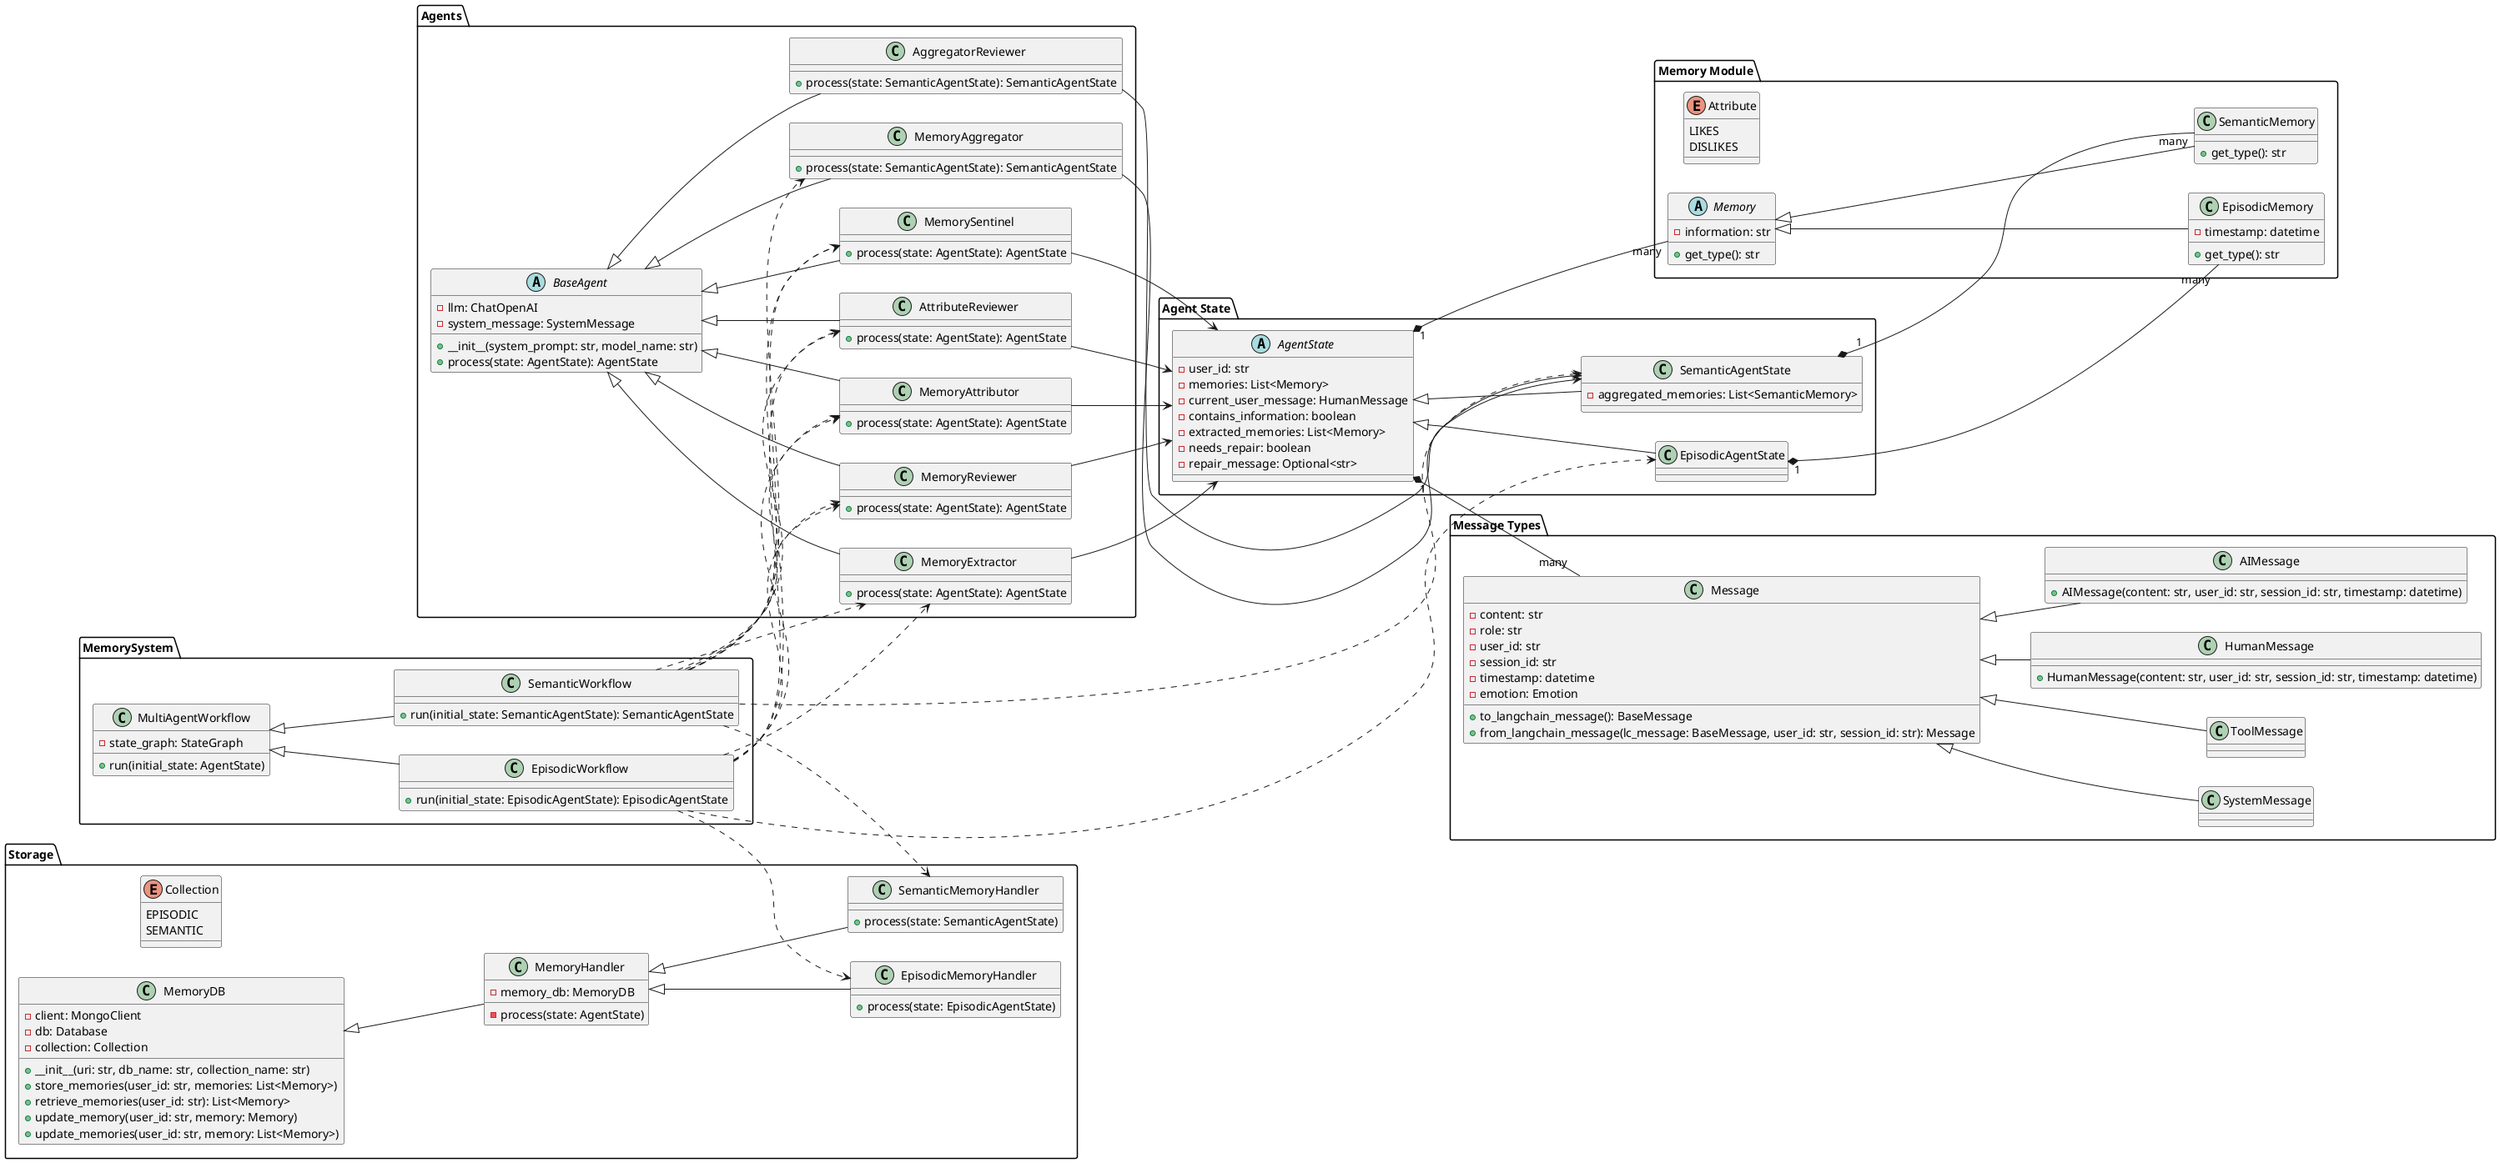 @startuml

left to right direction

package "Memory Module" {
    enum Attribute {
        LIKES
        DISLIKES
    }

    abstract class Memory {
        - information: str
        + get_type(): str
    }
    
    class SemanticMemory {
        + get_type(): str
    }
    
    class EpisodicMemory {
        - timestamp: datetime
        + get_type(): str
    }
    
    Memory <|-- SemanticMemory
    Memory <|-- EpisodicMemory
}

package "Message Types" {
    class Message {
        - content: str
        - role: str
        - user_id: str
        - session_id: str
        - timestamp: datetime
        - emotion: Emotion
        + to_langchain_message(): BaseMessage
        + from_langchain_message(lc_message: BaseMessage, user_id: str, session_id: str): Message
    }

    class HumanMessage {
        + HumanMessage(content: str, user_id: str, session_id: str, timestamp: datetime)
    }

    class AIMessage {
        + AIMessage(content: str, user_id: str, session_id: str, timestamp: datetime)
    }

    class SystemMessage
    class ToolMessage
    
    Message <|-- HumanMessage
    Message <|-- SystemMessage
    Message <|-- AIMessage
    Message <|-- ToolMessage
}

package "Agent State" {
    abstract class AgentState {
        - user_id: str
        - memories: List<Memory>
        - current_user_message: HumanMessage
        - contains_information: boolean
        - extracted_memories: List<Memory>
        - needs_repair: boolean
        - repair_message: Optional<str>
    }
    
    class SemanticAgentState {
        - aggregated_memories: List<SemanticMemory>
    }
    
    class EpisodicAgentState {
    }
    
    AgentState <|-- SemanticAgentState
    AgentState <|-- EpisodicAgentState
}

package "Agents" {
    abstract class BaseAgent {
        - llm: ChatOpenAI
        - system_message: SystemMessage
        + __init__(system_prompt: str, model_name: str)
        + process(state: AgentState): AgentState
    }
    
    class MemorySentinel {
        + process(state: AgentState): AgentState
    }
    
    class MemoryExtractor {
        + process(state: AgentState): AgentState
    }
    
    class MemoryReviewer {
        + process(state: AgentState): AgentState
    }
    
    class MemoryAttributor {
        + process(state: AgentState): AgentState
    }
    
    class AttributeReviewer {
        + process(state: AgentState): AgentState
    }
    
    class MemoryAggregator {
        + process(state: SemanticAgentState): SemanticAgentState
    }

    class AggregatorReviewer {
        + process(state: SemanticAgentState): SemanticAgentState
    }
    
    BaseAgent <|-- MemorySentinel
    BaseAgent <|-- MemoryExtractor
    BaseAgent <|-- MemoryReviewer
    BaseAgent <|-- MemoryAttributor
    BaseAgent <|-- AttributeReviewer
    BaseAgent <|-- MemoryAggregator
    BaseAgent <|-- AggregatorReviewer
}

package "Storage" {
    
    enum Collection {
        EPISODIC
        SEMANTIC
    }

    class MemoryDB {
        - client: MongoClient
        - db: Database
        - collection: Collection
        + __init__(uri: str, db_name: str, collection_name: str)
        + store_memories(user_id: str, memories: List<Memory>)
        + retrieve_memories(user_id: str): List<Memory>
        + update_memory(user_id: str, memory: Memory)
        + update_memories(user_id: str, memory: List<Memory>)
    }

    class MemoryHandler {
        - memory_db: MemoryDB
        - process(state: AgentState)
    }

    class SemanticMemoryHandler {
        + process(state: SemanticAgentState)
    }
    
    class EpisodicMemoryHandler {
        + process(state: EpisodicAgentState)
    }

    MemoryDB <|-- MemoryHandler
    MemoryHandler <|-- SemanticMemoryHandler
    MemoryHandler <|-- EpisodicMemoryHandler
}

package "MemorySystem" {
    class MultiAgentWorkflow {
        - state_graph: StateGraph
        + run(initial_state: AgentState)
    }

    class SemanticWorkflow {
        + run(initial_state: SemanticAgentState): SemanticAgentState
    }
    
    class EpisodicWorkflow {
        + run(initial_state: EpisodicAgentState): EpisodicAgentState
    }
    MultiAgentWorkflow <|-- SemanticWorkflow
    MultiAgentWorkflow <|-- EpisodicWorkflow
}

SemanticWorkflow ..> SemanticAgentState
EpisodicWorkflow ..> EpisodicAgentState
SemanticWorkflow ..> MemorySentinel
SemanticWorkflow ..> MemoryExtractor
SemanticWorkflow ..> MemoryReviewer
SemanticWorkflow ..> MemoryAttributor
SemanticWorkflow ..> AttributeReviewer
SemanticWorkflow ..> MemoryAggregator
SemanticWorkflow ..> SemanticMemoryHandler

EpisodicWorkflow ..> MemorySentinel
EpisodicWorkflow ..> MemoryExtractor
EpisodicWorkflow ..> MemoryReviewer
EpisodicWorkflow ..> MemoryAttributor
EpisodicWorkflow ..> AttributeReviewer
EpisodicWorkflow ..> EpisodicMemoryHandler

MemorySentinel --> AgentState
MemoryExtractor --> AgentState
MemoryReviewer --> AgentState
MemoryAttributor --> AgentState
AttributeReviewer --> AgentState
MemoryAggregator --> SemanticAgentState
AggregatorReviewer --> SemanticAgentState

AgentState "1" *-- "many" Memory
SemanticAgentState "1" *-- "many" SemanticMemory
EpisodicAgentState "1" *-- "many" EpisodicMemory
AgentState "1" *-- "many" Message

@enduml
